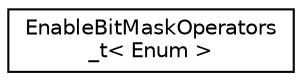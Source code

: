digraph "Graphical Class Hierarchy"
{
  edge [fontname="Helvetica",fontsize="10",labelfontname="Helvetica",labelfontsize="10"];
  node [fontname="Helvetica",fontsize="10",shape=record];
  rankdir="LR";
  Node1 [label="EnableBitMaskOperators\l_t\< Enum \>",height=0.2,width=0.4,color="black", fillcolor="white", style="filled",URL="$dc/d9a/structEnableBitMaskOperators__t.html"];
}
